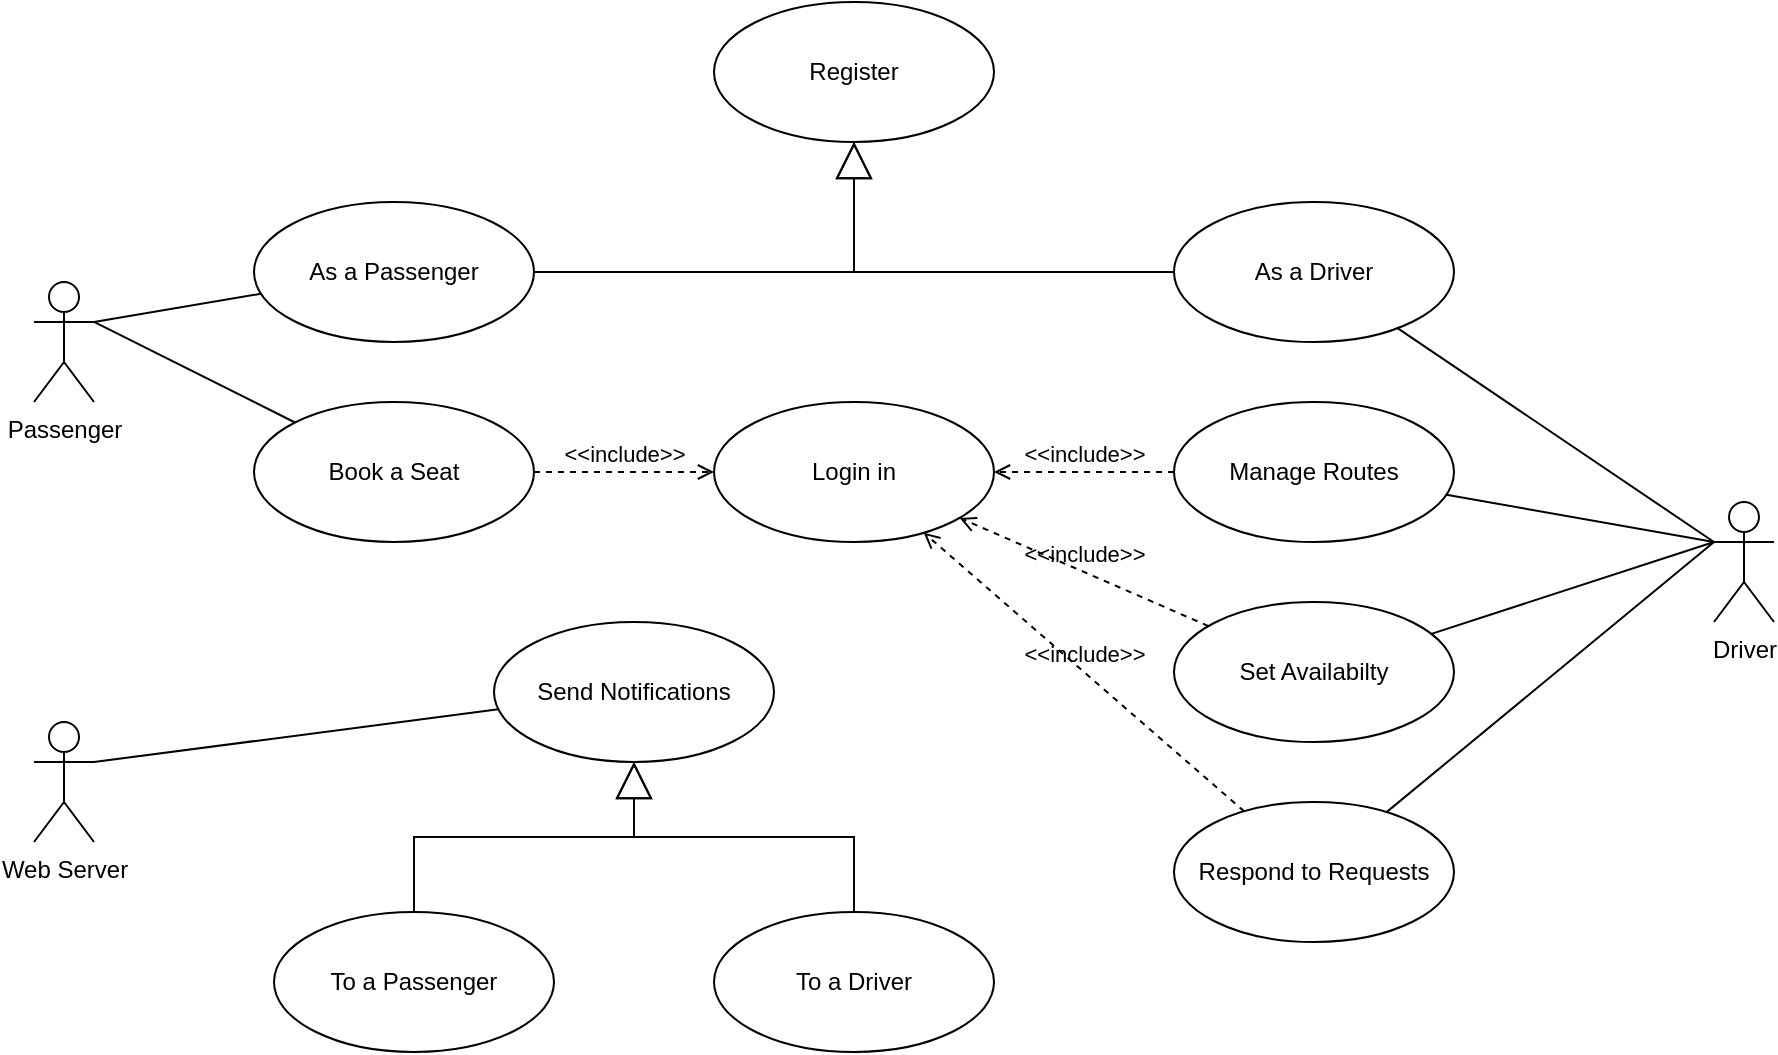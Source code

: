 <mxfile version="22.1.2" type="device">
  <diagram name="Page-1" id="EvFv5888yp59UsVNFRb_">
    <mxGraphModel dx="1427" dy="1475" grid="1" gridSize="10" guides="1" tooltips="1" connect="1" arrows="1" fold="1" page="1" pageScale="1" pageWidth="1169" pageHeight="827" math="0" shadow="0">
      <root>
        <mxCell id="0" />
        <mxCell id="1" parent="0" />
        <mxCell id="_-hbQWMdfSy7evoIjrr0-4" value="Register" style="ellipse;whiteSpace=wrap;html=1;" vertex="1" parent="1">
          <mxGeometry x="530" y="190" width="140" height="70" as="geometry" />
        </mxCell>
        <mxCell id="_-hbQWMdfSy7evoIjrr0-5" value="As a Driver" style="ellipse;whiteSpace=wrap;html=1;" vertex="1" parent="1">
          <mxGeometry x="760" y="290" width="140" height="70" as="geometry" />
        </mxCell>
        <mxCell id="_-hbQWMdfSy7evoIjrr0-6" value="Set Availabilty" style="ellipse;whiteSpace=wrap;html=1;" vertex="1" parent="1">
          <mxGeometry x="760" y="490" width="140" height="70" as="geometry" />
        </mxCell>
        <mxCell id="_-hbQWMdfSy7evoIjrr0-7" value="Manage Routes" style="ellipse;whiteSpace=wrap;html=1;" vertex="1" parent="1">
          <mxGeometry x="760" y="390" width="140" height="70" as="geometry" />
        </mxCell>
        <mxCell id="_-hbQWMdfSy7evoIjrr0-8" value="Respond to Requests" style="ellipse;whiteSpace=wrap;html=1;" vertex="1" parent="1">
          <mxGeometry x="760" y="590" width="140" height="70" as="geometry" />
        </mxCell>
        <mxCell id="_-hbQWMdfSy7evoIjrr0-9" value="Driver" style="shape=umlActor;verticalLabelPosition=bottom;verticalAlign=top;html=1;" vertex="1" parent="1">
          <mxGeometry x="1030" y="440" width="30" height="60" as="geometry" />
        </mxCell>
        <mxCell id="_-hbQWMdfSy7evoIjrr0-12" value="" style="endArrow=none;html=1;rounded=0;entryX=0;entryY=0.333;entryDx=0;entryDy=0;entryPerimeter=0;" edge="1" parent="1" source="_-hbQWMdfSy7evoIjrr0-5" target="_-hbQWMdfSy7evoIjrr0-9">
          <mxGeometry width="50" height="50" relative="1" as="geometry">
            <mxPoint x="670" y="480" as="sourcePoint" />
            <mxPoint x="720" y="430" as="targetPoint" />
          </mxGeometry>
        </mxCell>
        <mxCell id="_-hbQWMdfSy7evoIjrr0-13" value="" style="endArrow=none;html=1;rounded=0;entryX=0;entryY=0.333;entryDx=0;entryDy=0;entryPerimeter=0;" edge="1" parent="1" source="_-hbQWMdfSy7evoIjrr0-7" target="_-hbQWMdfSy7evoIjrr0-9">
          <mxGeometry width="50" height="50" relative="1" as="geometry">
            <mxPoint x="670" y="480" as="sourcePoint" />
            <mxPoint x="970" y="450" as="targetPoint" />
          </mxGeometry>
        </mxCell>
        <mxCell id="_-hbQWMdfSy7evoIjrr0-14" value="" style="endArrow=none;html=1;rounded=0;entryX=0;entryY=0.333;entryDx=0;entryDy=0;entryPerimeter=0;" edge="1" parent="1" source="_-hbQWMdfSy7evoIjrr0-6" target="_-hbQWMdfSy7evoIjrr0-9">
          <mxGeometry width="50" height="50" relative="1" as="geometry">
            <mxPoint x="670" y="480" as="sourcePoint" />
            <mxPoint x="720" y="430" as="targetPoint" />
          </mxGeometry>
        </mxCell>
        <mxCell id="_-hbQWMdfSy7evoIjrr0-19" value="&lt;br&gt;" style="endArrow=block;endSize=16;endFill=0;html=1;rounded=0;edgeStyle=orthogonalEdgeStyle;" edge="1" parent="1" source="_-hbQWMdfSy7evoIjrr0-5" target="_-hbQWMdfSy7evoIjrr0-4">
          <mxGeometry width="160" relative="1" as="geometry">
            <mxPoint x="600" y="460" as="sourcePoint" />
            <mxPoint x="760" y="460" as="targetPoint" />
          </mxGeometry>
        </mxCell>
        <mxCell id="_-hbQWMdfSy7evoIjrr0-20" value="As a Passenger" style="ellipse;whiteSpace=wrap;html=1;" vertex="1" parent="1">
          <mxGeometry x="300" y="290" width="140" height="70" as="geometry" />
        </mxCell>
        <mxCell id="_-hbQWMdfSy7evoIjrr0-21" value="&lt;br&gt;" style="endArrow=block;endSize=16;endFill=0;html=1;rounded=0;edgeStyle=orthogonalEdgeStyle;" edge="1" parent="1" source="_-hbQWMdfSy7evoIjrr0-20" target="_-hbQWMdfSy7evoIjrr0-4">
          <mxGeometry width="160" relative="1" as="geometry">
            <mxPoint x="540" y="335" as="sourcePoint" />
            <mxPoint x="460" y="270" as="targetPoint" />
          </mxGeometry>
        </mxCell>
        <mxCell id="_-hbQWMdfSy7evoIjrr0-22" value="Book a Seat" style="ellipse;whiteSpace=wrap;html=1;" vertex="1" parent="1">
          <mxGeometry x="300" y="390" width="140" height="70" as="geometry" />
        </mxCell>
        <mxCell id="_-hbQWMdfSy7evoIjrr0-23" value="" style="endArrow=none;html=1;rounded=0;entryX=0;entryY=0.333;entryDx=0;entryDy=0;entryPerimeter=0;" edge="1" parent="1" source="_-hbQWMdfSy7evoIjrr0-8" target="_-hbQWMdfSy7evoIjrr0-9">
          <mxGeometry width="50" height="50" relative="1" as="geometry">
            <mxPoint x="690" y="460" as="sourcePoint" />
            <mxPoint x="740" y="410" as="targetPoint" />
          </mxGeometry>
        </mxCell>
        <mxCell id="_-hbQWMdfSy7evoIjrr0-24" value="Login in" style="ellipse;whiteSpace=wrap;html=1;" vertex="1" parent="1">
          <mxGeometry x="530" y="390" width="140" height="70" as="geometry" />
        </mxCell>
        <mxCell id="_-hbQWMdfSy7evoIjrr0-29" value="&amp;lt;&amp;lt;include&amp;gt;&amp;gt;" style="html=1;verticalAlign=bottom;labelBackgroundColor=none;endArrow=open;endFill=0;dashed=1;rounded=0;" edge="1" parent="1" source="_-hbQWMdfSy7evoIjrr0-22" target="_-hbQWMdfSy7evoIjrr0-24">
          <mxGeometry width="160" relative="1" as="geometry">
            <mxPoint x="630" y="440" as="sourcePoint" />
            <mxPoint x="790" y="440" as="targetPoint" />
          </mxGeometry>
        </mxCell>
        <mxCell id="_-hbQWMdfSy7evoIjrr0-30" value="&amp;lt;&amp;lt;include&amp;gt;&amp;gt;" style="html=1;verticalAlign=bottom;labelBackgroundColor=none;endArrow=open;endFill=0;dashed=1;rounded=0;" edge="1" parent="1" source="_-hbQWMdfSy7evoIjrr0-7" target="_-hbQWMdfSy7evoIjrr0-24">
          <mxGeometry width="160" relative="1" as="geometry">
            <mxPoint x="433" y="458" as="sourcePoint" />
            <mxPoint x="557" y="512" as="targetPoint" />
          </mxGeometry>
        </mxCell>
        <mxCell id="_-hbQWMdfSy7evoIjrr0-31" value="&amp;lt;&amp;lt;include&amp;gt;&amp;gt;" style="html=1;verticalAlign=bottom;labelBackgroundColor=none;endArrow=open;endFill=0;dashed=1;rounded=0;" edge="1" parent="1" source="_-hbQWMdfSy7evoIjrr0-6" target="_-hbQWMdfSy7evoIjrr0-24">
          <mxGeometry width="160" relative="1" as="geometry">
            <mxPoint x="787" y="458" as="sourcePoint" />
            <mxPoint x="663" y="512" as="targetPoint" />
          </mxGeometry>
        </mxCell>
        <mxCell id="_-hbQWMdfSy7evoIjrr0-32" value="&amp;lt;&amp;lt;include&amp;gt;&amp;gt;" style="html=1;verticalAlign=bottom;labelBackgroundColor=none;endArrow=open;endFill=0;dashed=1;rounded=0;" edge="1" parent="1" source="_-hbQWMdfSy7evoIjrr0-8" target="_-hbQWMdfSy7evoIjrr0-24">
          <mxGeometry width="160" relative="1" as="geometry">
            <mxPoint x="770" y="535" as="sourcePoint" />
            <mxPoint x="680" y="535" as="targetPoint" />
          </mxGeometry>
        </mxCell>
        <mxCell id="_-hbQWMdfSy7evoIjrr0-33" value="Send Notifications" style="ellipse;whiteSpace=wrap;html=1;" vertex="1" parent="1">
          <mxGeometry x="420" y="500" width="140" height="70" as="geometry" />
        </mxCell>
        <mxCell id="_-hbQWMdfSy7evoIjrr0-34" value="Passenger" style="shape=umlActor;verticalLabelPosition=bottom;verticalAlign=top;html=1;" vertex="1" parent="1">
          <mxGeometry x="190" y="330" width="30" height="60" as="geometry" />
        </mxCell>
        <mxCell id="_-hbQWMdfSy7evoIjrr0-35" value="" style="endArrow=none;html=1;rounded=0;exitX=1;exitY=0.333;exitDx=0;exitDy=0;exitPerimeter=0;" edge="1" parent="1" source="_-hbQWMdfSy7evoIjrr0-34" target="_-hbQWMdfSy7evoIjrr0-20">
          <mxGeometry width="50" height="50" relative="1" as="geometry">
            <mxPoint x="560" y="440" as="sourcePoint" />
            <mxPoint x="610" y="390" as="targetPoint" />
          </mxGeometry>
        </mxCell>
        <mxCell id="_-hbQWMdfSy7evoIjrr0-36" value="" style="endArrow=none;html=1;rounded=0;entryX=1;entryY=0.333;entryDx=0;entryDy=0;entryPerimeter=0;" edge="1" parent="1" source="_-hbQWMdfSy7evoIjrr0-22" target="_-hbQWMdfSy7evoIjrr0-34">
          <mxGeometry width="50" height="50" relative="1" as="geometry">
            <mxPoint x="560" y="440" as="sourcePoint" />
            <mxPoint x="610" y="390" as="targetPoint" />
          </mxGeometry>
        </mxCell>
        <mxCell id="_-hbQWMdfSy7evoIjrr0-37" value="Web Server" style="shape=umlActor;verticalLabelPosition=bottom;verticalAlign=top;html=1;" vertex="1" parent="1">
          <mxGeometry x="190" y="550" width="30" height="60" as="geometry" />
        </mxCell>
        <mxCell id="_-hbQWMdfSy7evoIjrr0-39" value="" style="endArrow=none;html=1;rounded=0;exitX=1;exitY=0.333;exitDx=0;exitDy=0;exitPerimeter=0;" edge="1" parent="1" source="_-hbQWMdfSy7evoIjrr0-37" target="_-hbQWMdfSy7evoIjrr0-33">
          <mxGeometry width="50" height="50" relative="1" as="geometry">
            <mxPoint x="390" y="550" as="sourcePoint" />
            <mxPoint x="440" y="500" as="targetPoint" />
          </mxGeometry>
        </mxCell>
        <mxCell id="_-hbQWMdfSy7evoIjrr0-40" value="To a Passenger" style="ellipse;whiteSpace=wrap;html=1;" vertex="1" parent="1">
          <mxGeometry x="310" y="645" width="140" height="70" as="geometry" />
        </mxCell>
        <mxCell id="_-hbQWMdfSy7evoIjrr0-41" value="To a Driver" style="ellipse;whiteSpace=wrap;html=1;" vertex="1" parent="1">
          <mxGeometry x="530" y="645" width="140" height="70" as="geometry" />
        </mxCell>
        <mxCell id="_-hbQWMdfSy7evoIjrr0-42" value="&lt;br&gt;" style="endArrow=block;endSize=16;endFill=0;html=1;rounded=0;edgeStyle=orthogonalEdgeStyle;" edge="1" parent="1" source="_-hbQWMdfSy7evoIjrr0-41" target="_-hbQWMdfSy7evoIjrr0-33">
          <mxGeometry width="160" relative="1" as="geometry">
            <mxPoint x="770" y="300" as="sourcePoint" />
            <mxPoint x="610" y="235" as="targetPoint" />
          </mxGeometry>
        </mxCell>
        <mxCell id="_-hbQWMdfSy7evoIjrr0-43" value="&lt;br&gt;" style="endArrow=block;endSize=16;endFill=0;html=1;rounded=0;edgeStyle=orthogonalEdgeStyle;" edge="1" parent="1" source="_-hbQWMdfSy7evoIjrr0-40" target="_-hbQWMdfSy7evoIjrr0-33">
          <mxGeometry width="160" relative="1" as="geometry">
            <mxPoint x="610" y="655" as="sourcePoint" />
            <mxPoint x="500" y="580" as="targetPoint" />
          </mxGeometry>
        </mxCell>
      </root>
    </mxGraphModel>
  </diagram>
</mxfile>
